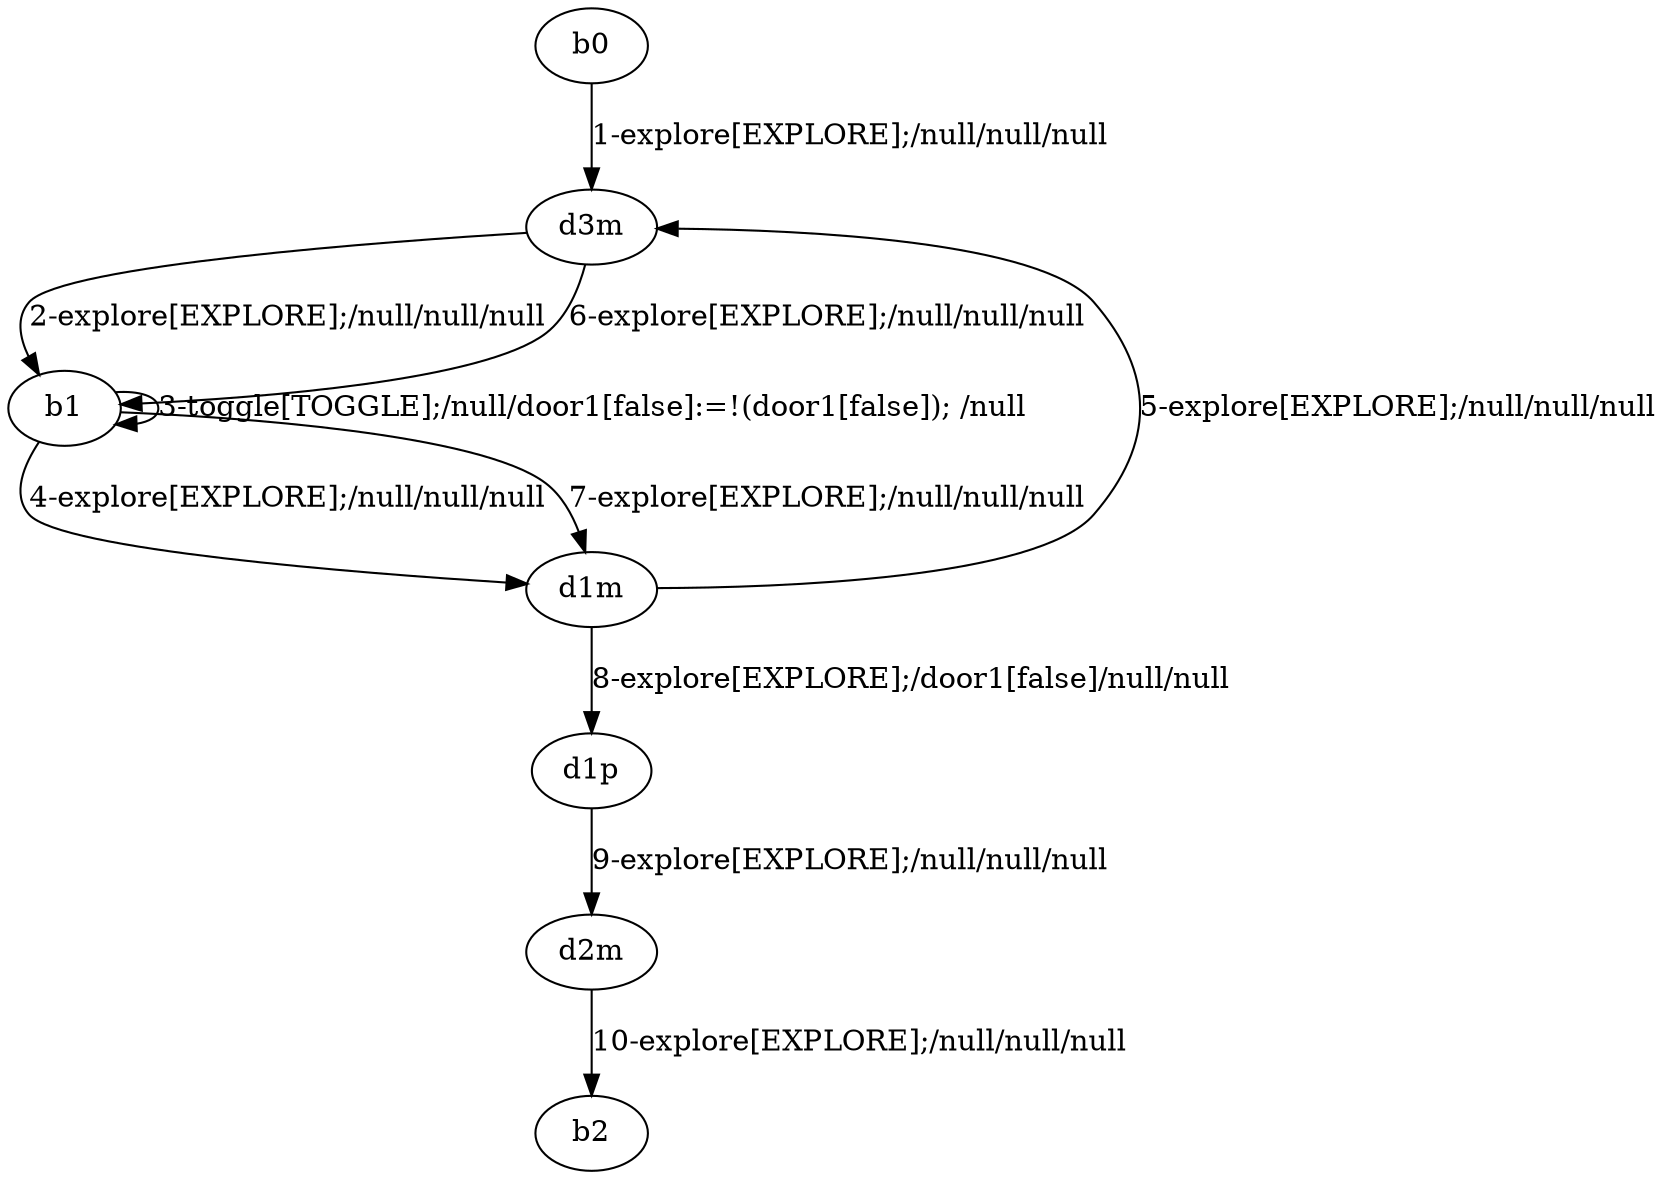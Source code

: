 # Total number of goals covered by this test: 1
# d2m --> b2

digraph g {
"b0" -> "d3m" [label = "1-explore[EXPLORE];/null/null/null"];
"d3m" -> "b1" [label = "2-explore[EXPLORE];/null/null/null"];
"b1" -> "b1" [label = "3-toggle[TOGGLE];/null/door1[false]:=!(door1[false]); /null"];
"b1" -> "d1m" [label = "4-explore[EXPLORE];/null/null/null"];
"d1m" -> "d3m" [label = "5-explore[EXPLORE];/null/null/null"];
"d3m" -> "b1" [label = "6-explore[EXPLORE];/null/null/null"];
"b1" -> "d1m" [label = "7-explore[EXPLORE];/null/null/null"];
"d1m" -> "d1p" [label = "8-explore[EXPLORE];/door1[false]/null/null"];
"d1p" -> "d2m" [label = "9-explore[EXPLORE];/null/null/null"];
"d2m" -> "b2" [label = "10-explore[EXPLORE];/null/null/null"];
}